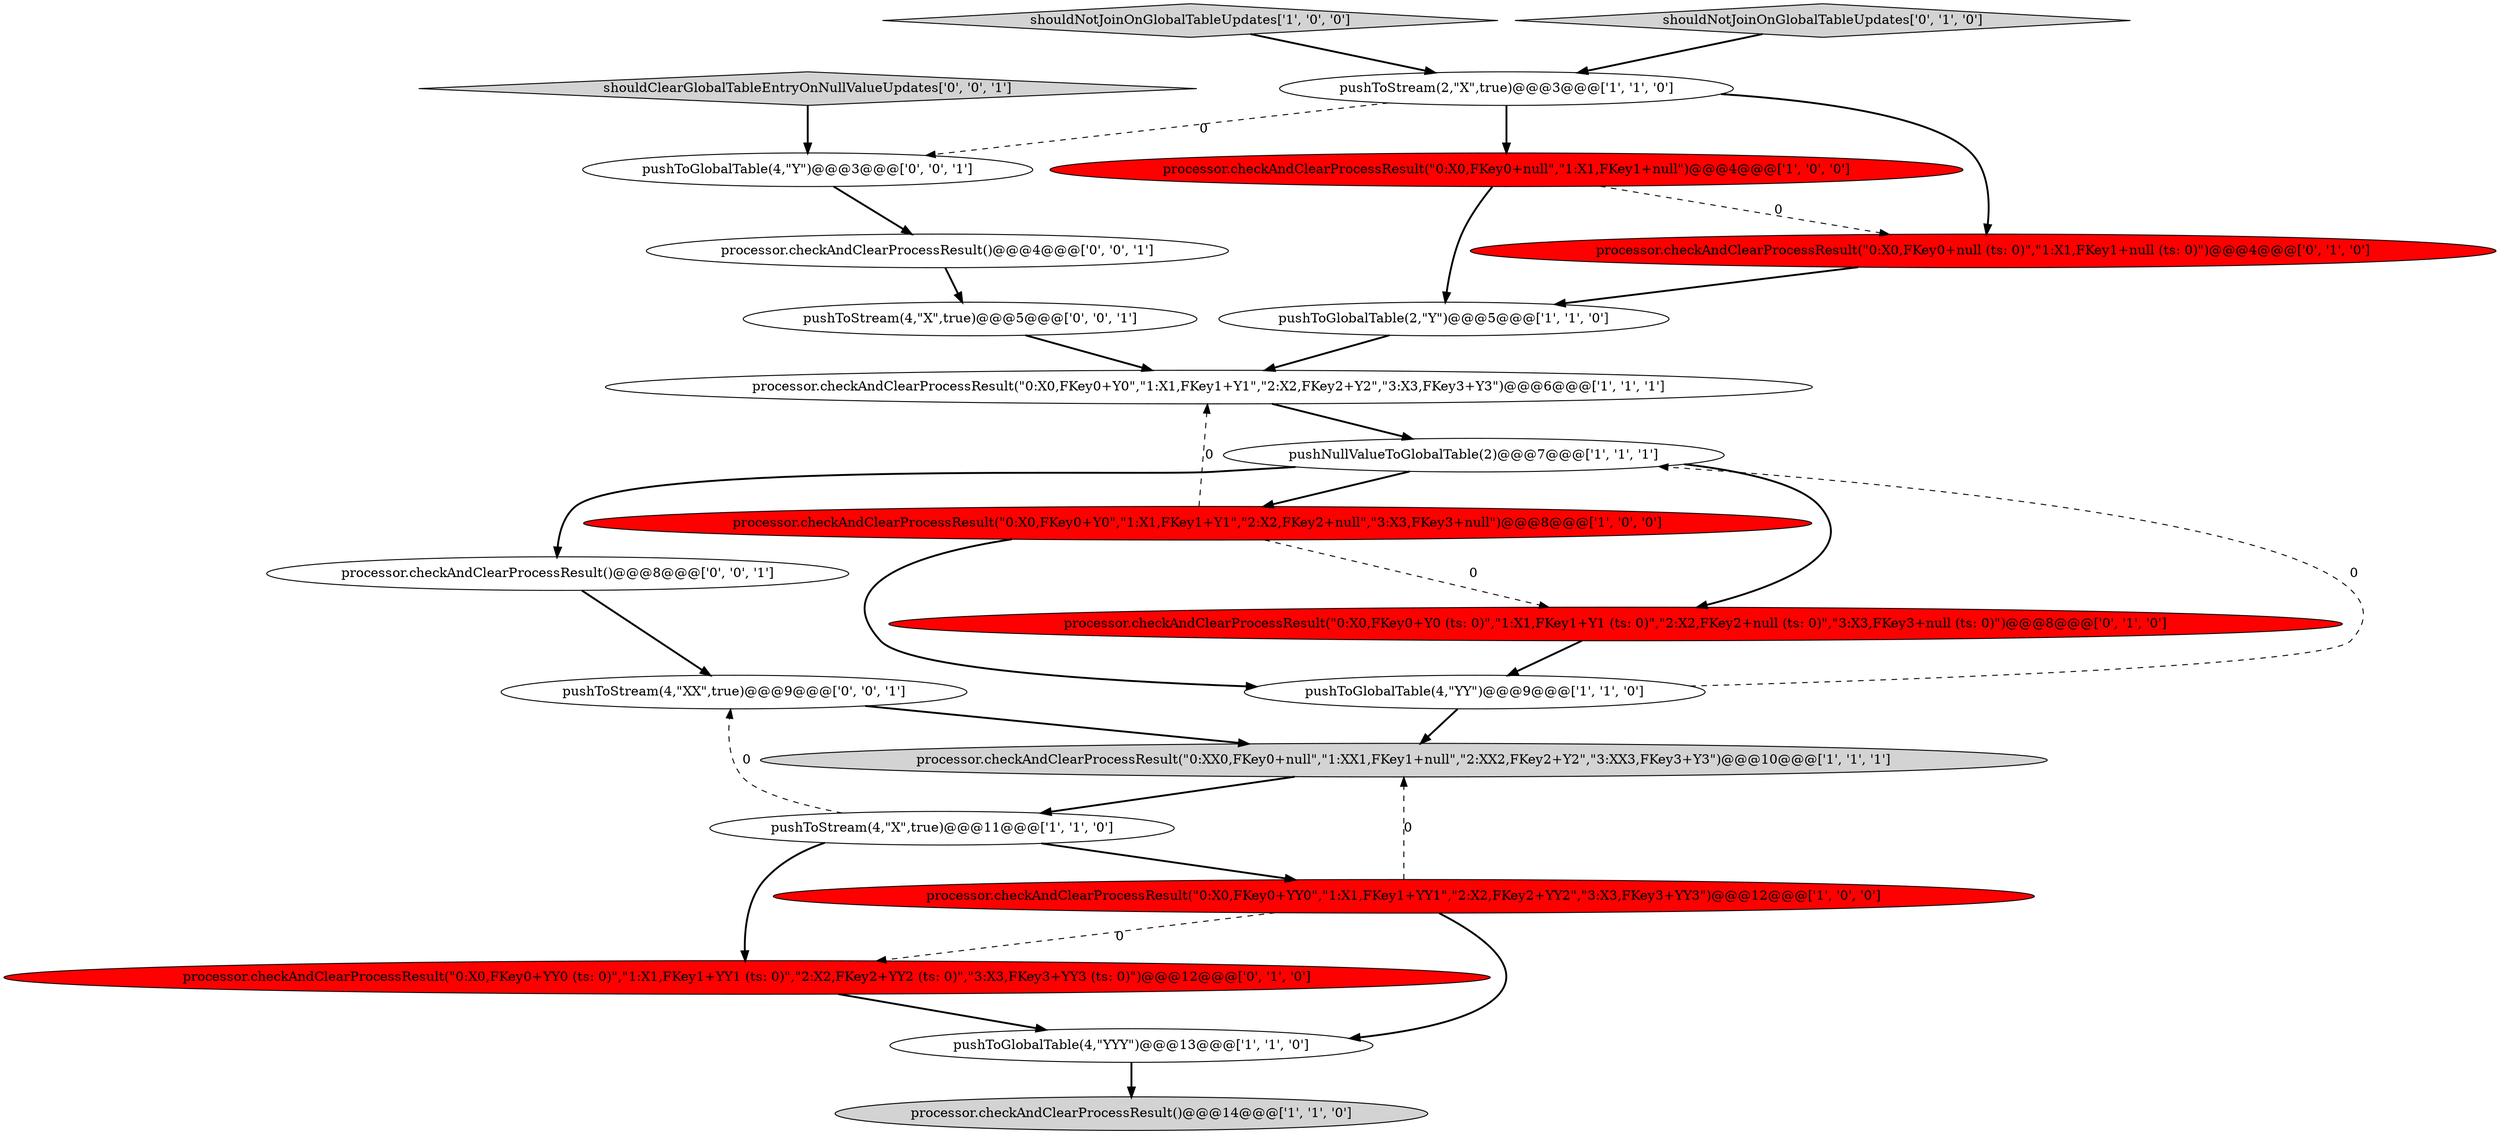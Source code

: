 digraph {
21 [style = filled, label = "processor.checkAndClearProcessResult()@@@4@@@['0', '0', '1']", fillcolor = white, shape = ellipse image = "AAA0AAABBB3BBB"];
20 [style = filled, label = "processor.checkAndClearProcessResult()@@@8@@@['0', '0', '1']", fillcolor = white, shape = ellipse image = "AAA0AAABBB3BBB"];
2 [style = filled, label = "processor.checkAndClearProcessResult(\"0:X0,FKey0+Y0\",\"1:X1,FKey1+Y1\",\"2:X2,FKey2+null\",\"3:X3,FKey3+null\")@@@8@@@['1', '0', '0']", fillcolor = red, shape = ellipse image = "AAA1AAABBB1BBB"];
12 [style = filled, label = "processor.checkAndClearProcessResult()@@@14@@@['1', '1', '0']", fillcolor = lightgray, shape = ellipse image = "AAA0AAABBB1BBB"];
19 [style = filled, label = "pushToGlobalTable(4,\"Y\")@@@3@@@['0', '0', '1']", fillcolor = white, shape = ellipse image = "AAA0AAABBB3BBB"];
3 [style = filled, label = "processor.checkAndClearProcessResult(\"0:X0,FKey0+Y0\",\"1:X1,FKey1+Y1\",\"2:X2,FKey2+Y2\",\"3:X3,FKey3+Y3\")@@@6@@@['1', '1', '1']", fillcolor = white, shape = ellipse image = "AAA0AAABBB1BBB"];
18 [style = filled, label = "pushToStream(4,\"XX\",true)@@@9@@@['0', '0', '1']", fillcolor = white, shape = ellipse image = "AAA0AAABBB3BBB"];
7 [style = filled, label = "shouldNotJoinOnGlobalTableUpdates['1', '0', '0']", fillcolor = lightgray, shape = diamond image = "AAA0AAABBB1BBB"];
6 [style = filled, label = "pushToStream(4,\"X\",true)@@@11@@@['1', '1', '0']", fillcolor = white, shape = ellipse image = "AAA0AAABBB1BBB"];
13 [style = filled, label = "processor.checkAndClearProcessResult(\"0:X0,FKey0+YY0 (ts: 0)\",\"1:X1,FKey1+YY1 (ts: 0)\",\"2:X2,FKey2+YY2 (ts: 0)\",\"3:X3,FKey3+YY3 (ts: 0)\")@@@12@@@['0', '1', '0']", fillcolor = red, shape = ellipse image = "AAA1AAABBB2BBB"];
17 [style = filled, label = "pushToStream(4,\"X\",true)@@@5@@@['0', '0', '1']", fillcolor = white, shape = ellipse image = "AAA0AAABBB3BBB"];
22 [style = filled, label = "shouldClearGlobalTableEntryOnNullValueUpdates['0', '0', '1']", fillcolor = lightgray, shape = diamond image = "AAA0AAABBB3BBB"];
10 [style = filled, label = "pushToGlobalTable(2,\"Y\")@@@5@@@['1', '1', '0']", fillcolor = white, shape = ellipse image = "AAA0AAABBB1BBB"];
9 [style = filled, label = "pushToStream(2,\"X\",true)@@@3@@@['1', '1', '0']", fillcolor = white, shape = ellipse image = "AAA0AAABBB1BBB"];
8 [style = filled, label = "pushNullValueToGlobalTable(2)@@@7@@@['1', '1', '1']", fillcolor = white, shape = ellipse image = "AAA0AAABBB1BBB"];
14 [style = filled, label = "processor.checkAndClearProcessResult(\"0:X0,FKey0+Y0 (ts: 0)\",\"1:X1,FKey1+Y1 (ts: 0)\",\"2:X2,FKey2+null (ts: 0)\",\"3:X3,FKey3+null (ts: 0)\")@@@8@@@['0', '1', '0']", fillcolor = red, shape = ellipse image = "AAA1AAABBB2BBB"];
16 [style = filled, label = "shouldNotJoinOnGlobalTableUpdates['0', '1', '0']", fillcolor = lightgray, shape = diamond image = "AAA0AAABBB2BBB"];
0 [style = filled, label = "processor.checkAndClearProcessResult(\"0:XX0,FKey0+null\",\"1:XX1,FKey1+null\",\"2:XX2,FKey2+Y2\",\"3:XX3,FKey3+Y3\")@@@10@@@['1', '1', '1']", fillcolor = lightgray, shape = ellipse image = "AAA0AAABBB1BBB"];
5 [style = filled, label = "pushToGlobalTable(4,\"YY\")@@@9@@@['1', '1', '0']", fillcolor = white, shape = ellipse image = "AAA0AAABBB1BBB"];
11 [style = filled, label = "processor.checkAndClearProcessResult(\"0:X0,FKey0+null\",\"1:X1,FKey1+null\")@@@4@@@['1', '0', '0']", fillcolor = red, shape = ellipse image = "AAA1AAABBB1BBB"];
1 [style = filled, label = "pushToGlobalTable(4,\"YYY\")@@@13@@@['1', '1', '0']", fillcolor = white, shape = ellipse image = "AAA0AAABBB1BBB"];
4 [style = filled, label = "processor.checkAndClearProcessResult(\"0:X0,FKey0+YY0\",\"1:X1,FKey1+YY1\",\"2:X2,FKey2+YY2\",\"3:X3,FKey3+YY3\")@@@12@@@['1', '0', '0']", fillcolor = red, shape = ellipse image = "AAA1AAABBB1BBB"];
15 [style = filled, label = "processor.checkAndClearProcessResult(\"0:X0,FKey0+null (ts: 0)\",\"1:X1,FKey1+null (ts: 0)\")@@@4@@@['0', '1', '0']", fillcolor = red, shape = ellipse image = "AAA1AAABBB2BBB"];
15->10 [style = bold, label=""];
9->11 [style = bold, label=""];
22->19 [style = bold, label=""];
0->6 [style = bold, label=""];
11->15 [style = dashed, label="0"];
4->0 [style = dashed, label="0"];
8->14 [style = bold, label=""];
10->3 [style = bold, label=""];
13->1 [style = bold, label=""];
6->18 [style = dashed, label="0"];
9->19 [style = dashed, label="0"];
7->9 [style = bold, label=""];
20->18 [style = bold, label=""];
6->4 [style = bold, label=""];
8->20 [style = bold, label=""];
2->14 [style = dashed, label="0"];
8->2 [style = bold, label=""];
5->0 [style = bold, label=""];
11->10 [style = bold, label=""];
9->15 [style = bold, label=""];
3->8 [style = bold, label=""];
6->13 [style = bold, label=""];
1->12 [style = bold, label=""];
17->3 [style = bold, label=""];
5->8 [style = dashed, label="0"];
4->1 [style = bold, label=""];
4->13 [style = dashed, label="0"];
2->3 [style = dashed, label="0"];
21->17 [style = bold, label=""];
18->0 [style = bold, label=""];
16->9 [style = bold, label=""];
2->5 [style = bold, label=""];
14->5 [style = bold, label=""];
19->21 [style = bold, label=""];
}
